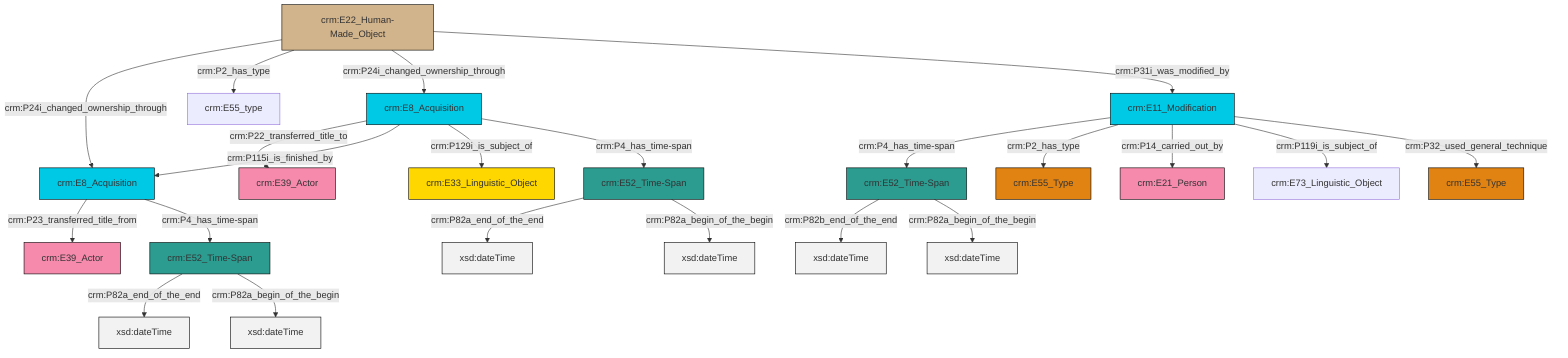 graph TD
classDef Literal fill:#f2f2f2,stroke:#000000;
classDef CRM_Entity fill:#FFFFFF,stroke:#000000;
classDef Temporal_Entity fill:#00C9E6, stroke:#000000;
classDef Type fill:#E18312, stroke:#000000;
classDef Time-Span fill:#2C9C91, stroke:#000000;
classDef Appellation fill:#FFEB7F, stroke:#000000;
classDef Place fill:#008836, stroke:#000000;
classDef Persistent_Item fill:#B266B2, stroke:#000000;
classDef Conceptual_Object fill:#FFD700, stroke:#000000;
classDef Physical_Thing fill:#D2B48C, stroke:#000000;
classDef Actor fill:#f58aad, stroke:#000000;
classDef PC_Classes fill:#4ce600, stroke:#000000;
classDef Multi fill:#cccccc,stroke:#000000;

0["crm:E8_Acquisition"]:::Temporal_Entity -->|crm:P23_transferred_title_from| 1["crm:E39_Actor"]:::Actor
2["crm:E11_Modification"]:::Temporal_Entity -->|crm:P4_has_time-span| 3["crm:E52_Time-Span"]:::Time-Span
2["crm:E11_Modification"]:::Temporal_Entity -->|crm:P2_has_type| 6["crm:E55_Type"]:::Type
3["crm:E52_Time-Span"]:::Time-Span -->|crm:P82b_end_of_the_end| 10[xsd:dateTime]:::Literal
4["crm:E52_Time-Span"]:::Time-Span -->|crm:P82a_end_of_the_end| 11[xsd:dateTime]:::Literal
0["crm:E8_Acquisition"]:::Temporal_Entity -->|crm:P4_has_time-span| 4["crm:E52_Time-Span"]:::Time-Span
17["crm:E52_Time-Span"]:::Time-Span -->|crm:P82a_end_of_the_end| 18[xsd:dateTime]:::Literal
21["crm:E8_Acquisition"]:::Temporal_Entity -->|crm:P22_transferred_title_to| 19["crm:E39_Actor"]:::Actor
2["crm:E11_Modification"]:::Temporal_Entity -->|crm:P14_carried_out_by| 22["crm:E21_Person"]:::Actor
21["crm:E8_Acquisition"]:::Temporal_Entity -->|crm:P115i_is_finished_by| 0["crm:E8_Acquisition"]:::Temporal_Entity
13["crm:E22_Human-Made_Object"]:::Physical_Thing -->|crm:P24i_changed_ownership_through| 0["crm:E8_Acquisition"]:::Temporal_Entity
13["crm:E22_Human-Made_Object"]:::Physical_Thing -->|crm:P2_has_type| 15["crm:E55_type"]:::Default
2["crm:E11_Modification"]:::Temporal_Entity -->|crm:P119i_is_subject_of| 25["crm:E73_Linguistic_Object"]:::Default
2["crm:E11_Modification"]:::Temporal_Entity -->|crm:P32_used_general_technique| 7["crm:E55_Type"]:::Type
13["crm:E22_Human-Made_Object"]:::Physical_Thing -->|crm:P24i_changed_ownership_through| 21["crm:E8_Acquisition"]:::Temporal_Entity
3["crm:E52_Time-Span"]:::Time-Span -->|crm:P82a_begin_of_the_begin| 26[xsd:dateTime]:::Literal
13["crm:E22_Human-Made_Object"]:::Physical_Thing -->|crm:P31i_was_modified_by| 2["crm:E11_Modification"]:::Temporal_Entity
17["crm:E52_Time-Span"]:::Time-Span -->|crm:P82a_begin_of_the_begin| 27[xsd:dateTime]:::Literal
4["crm:E52_Time-Span"]:::Time-Span -->|crm:P82a_begin_of_the_begin| 30[xsd:dateTime]:::Literal
21["crm:E8_Acquisition"]:::Temporal_Entity -->|crm:P129i_is_subject_of| 31["crm:E33_Linguistic_Object"]:::Conceptual_Object
21["crm:E8_Acquisition"]:::Temporal_Entity -->|crm:P4_has_time-span| 17["crm:E52_Time-Span"]:::Time-Span